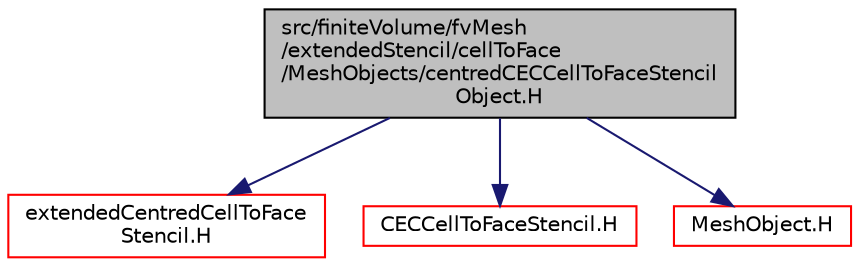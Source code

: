 digraph "src/finiteVolume/fvMesh/extendedStencil/cellToFace/MeshObjects/centredCECCellToFaceStencilObject.H"
{
  bgcolor="transparent";
  edge [fontname="Helvetica",fontsize="10",labelfontname="Helvetica",labelfontsize="10"];
  node [fontname="Helvetica",fontsize="10",shape=record];
  Node1 [label="src/finiteVolume/fvMesh\l/extendedStencil/cellToFace\l/MeshObjects/centredCECCellToFaceStencil\lObject.H",height=0.2,width=0.4,color="black", fillcolor="grey75", style="filled", fontcolor="black"];
  Node1 -> Node2 [color="midnightblue",fontsize="10",style="solid",fontname="Helvetica"];
  Node2 [label="extendedCentredCellToFace\lStencil.H",height=0.2,width=0.4,color="red",URL="$a05979.html"];
  Node1 -> Node3 [color="midnightblue",fontsize="10",style="solid",fontname="Helvetica"];
  Node3 [label="CECCellToFaceStencil.H",height=0.2,width=0.4,color="red",URL="$a05984.html"];
  Node1 -> Node4 [color="midnightblue",fontsize="10",style="solid",fontname="Helvetica"];
  Node4 [label="MeshObject.H",height=0.2,width=0.4,color="red",URL="$a08796.html"];
}
